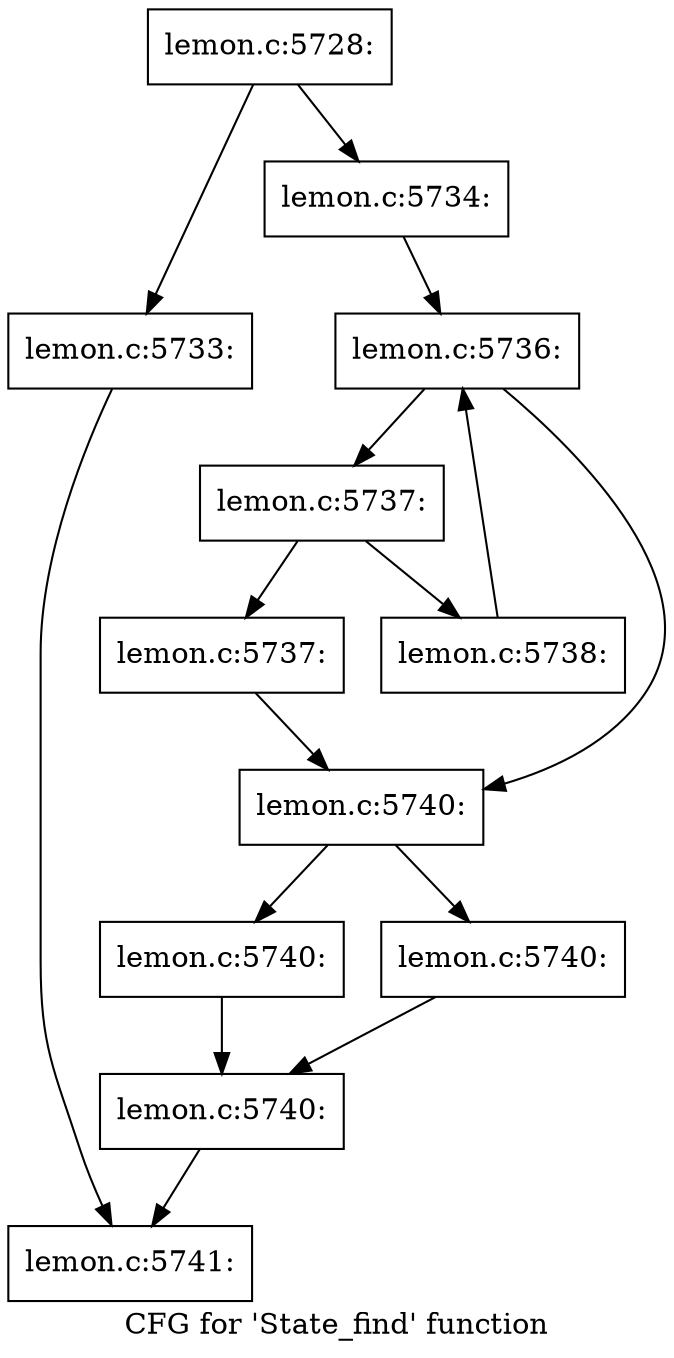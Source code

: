 digraph "CFG for 'State_find' function" {
	label="CFG for 'State_find' function";

	Node0x5625656d90d0 [shape=record,label="{lemon.c:5728:}"];
	Node0x5625656d90d0 -> Node0x5625656eb390;
	Node0x5625656d90d0 -> Node0x5625656eb3e0;
	Node0x5625656eb390 [shape=record,label="{lemon.c:5733:}"];
	Node0x5625656eb390 -> Node0x5625656d91e0;
	Node0x5625656eb3e0 [shape=record,label="{lemon.c:5734:}"];
	Node0x5625656eb3e0 -> Node0x5625656ec2a0;
	Node0x5625656ec2a0 [shape=record,label="{lemon.c:5736:}"];
	Node0x5625656ec2a0 -> Node0x5625656ec580;
	Node0x5625656ec2a0 -> Node0x5625656ec400;
	Node0x5625656ec580 [shape=record,label="{lemon.c:5737:}"];
	Node0x5625656ec580 -> Node0x5625656ec790;
	Node0x5625656ec580 -> Node0x5625656ec7e0;
	Node0x5625656ec790 [shape=record,label="{lemon.c:5737:}"];
	Node0x5625656ec790 -> Node0x5625656ec400;
	Node0x5625656ec7e0 [shape=record,label="{lemon.c:5738:}"];
	Node0x5625656ec7e0 -> Node0x5625656ec2a0;
	Node0x5625656ec400 [shape=record,label="{lemon.c:5740:}"];
	Node0x5625656ec400 -> Node0x5625656ed2e0;
	Node0x5625656ec400 -> Node0x5625656ed330;
	Node0x5625656ed2e0 [shape=record,label="{lemon.c:5740:}"];
	Node0x5625656ed2e0 -> Node0x5625656ed380;
	Node0x5625656ed330 [shape=record,label="{lemon.c:5740:}"];
	Node0x5625656ed330 -> Node0x5625656ed380;
	Node0x5625656ed380 [shape=record,label="{lemon.c:5740:}"];
	Node0x5625656ed380 -> Node0x5625656d91e0;
	Node0x5625656d91e0 [shape=record,label="{lemon.c:5741:}"];
}

